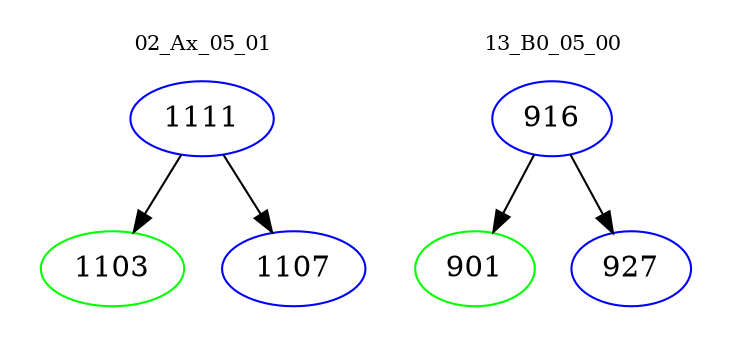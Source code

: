 digraph{
subgraph cluster_0 {
color = white
label = "02_Ax_05_01";
fontsize=10;
T0_1111 [label="1111", color="blue"]
T0_1111 -> T0_1103 [color="black"]
T0_1103 [label="1103", color="green"]
T0_1111 -> T0_1107 [color="black"]
T0_1107 [label="1107", color="blue"]
}
subgraph cluster_1 {
color = white
label = "13_B0_05_00";
fontsize=10;
T1_916 [label="916", color="blue"]
T1_916 -> T1_901 [color="black"]
T1_901 [label="901", color="green"]
T1_916 -> T1_927 [color="black"]
T1_927 [label="927", color="blue"]
}
}
